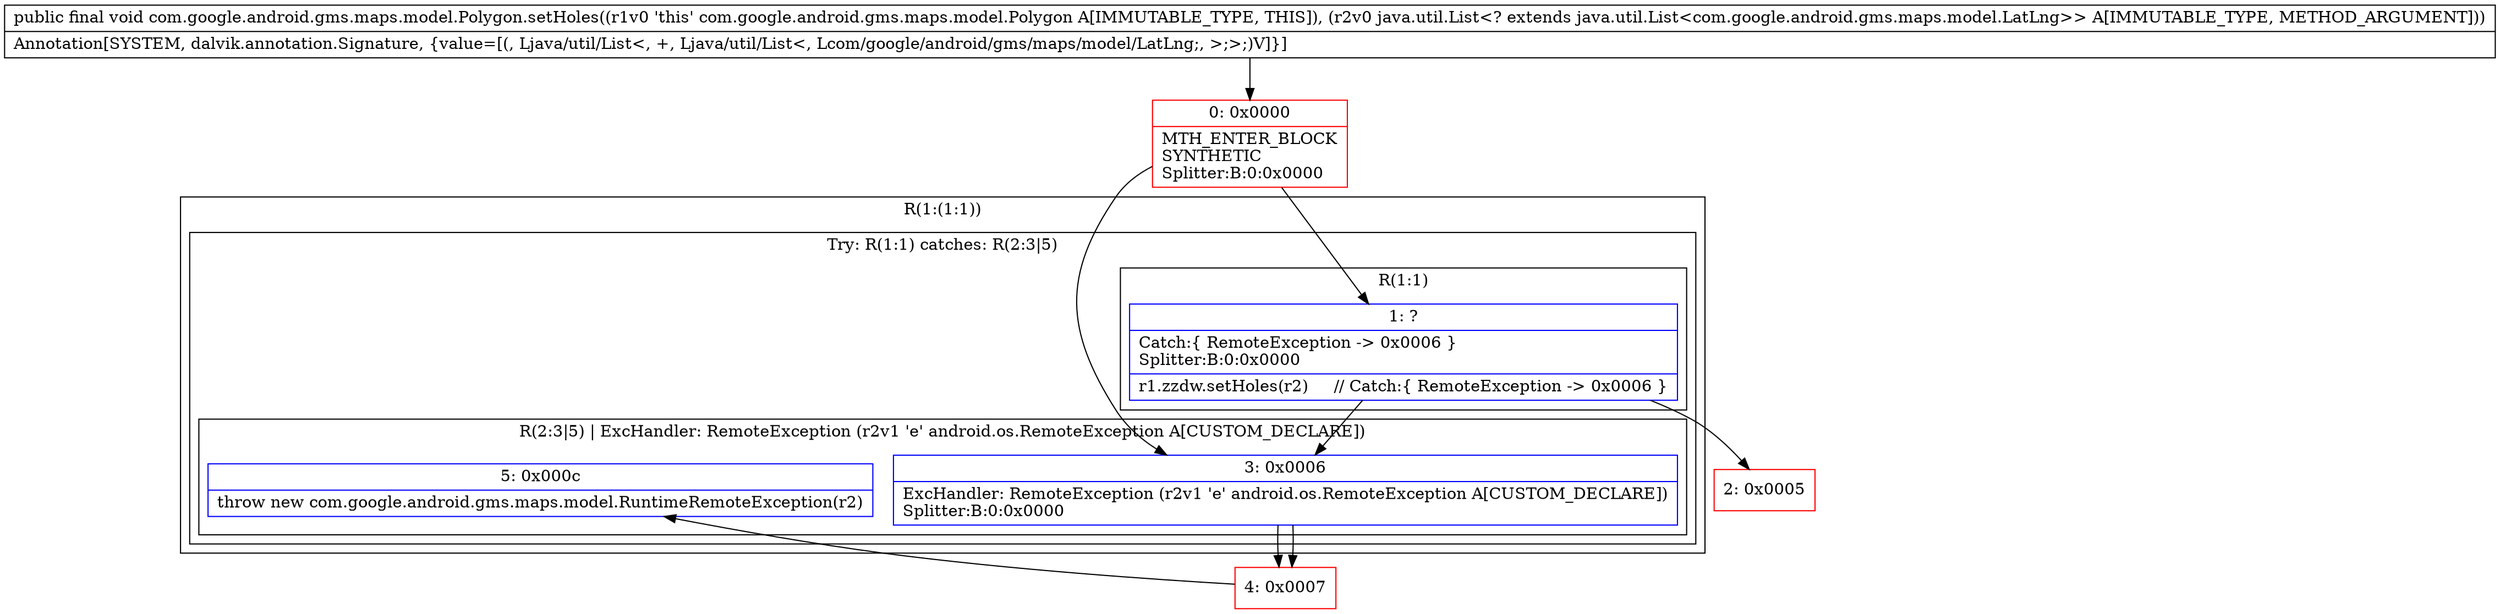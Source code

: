 digraph "CFG forcom.google.android.gms.maps.model.Polygon.setHoles(Ljava\/util\/List;)V" {
subgraph cluster_Region_1885772720 {
label = "R(1:(1:1))";
node [shape=record,color=blue];
subgraph cluster_TryCatchRegion_1777619804 {
label = "Try: R(1:1) catches: R(2:3|5)";
node [shape=record,color=blue];
subgraph cluster_Region_1979008984 {
label = "R(1:1)";
node [shape=record,color=blue];
Node_1 [shape=record,label="{1\:\ ?|Catch:\{ RemoteException \-\> 0x0006 \}\lSplitter:B:0:0x0000\l|r1.zzdw.setHoles(r2)     \/\/ Catch:\{ RemoteException \-\> 0x0006 \}\l}"];
}
subgraph cluster_Region_589597987 {
label = "R(2:3|5) | ExcHandler: RemoteException (r2v1 'e' android.os.RemoteException A[CUSTOM_DECLARE])\l";
node [shape=record,color=blue];
Node_3 [shape=record,label="{3\:\ 0x0006|ExcHandler: RemoteException (r2v1 'e' android.os.RemoteException A[CUSTOM_DECLARE])\lSplitter:B:0:0x0000\l}"];
Node_5 [shape=record,label="{5\:\ 0x000c|throw new com.google.android.gms.maps.model.RuntimeRemoteException(r2)\l}"];
}
}
}
subgraph cluster_Region_589597987 {
label = "R(2:3|5) | ExcHandler: RemoteException (r2v1 'e' android.os.RemoteException A[CUSTOM_DECLARE])\l";
node [shape=record,color=blue];
Node_3 [shape=record,label="{3\:\ 0x0006|ExcHandler: RemoteException (r2v1 'e' android.os.RemoteException A[CUSTOM_DECLARE])\lSplitter:B:0:0x0000\l}"];
Node_5 [shape=record,label="{5\:\ 0x000c|throw new com.google.android.gms.maps.model.RuntimeRemoteException(r2)\l}"];
}
Node_0 [shape=record,color=red,label="{0\:\ 0x0000|MTH_ENTER_BLOCK\lSYNTHETIC\lSplitter:B:0:0x0000\l}"];
Node_2 [shape=record,color=red,label="{2\:\ 0x0005}"];
Node_4 [shape=record,color=red,label="{4\:\ 0x0007}"];
MethodNode[shape=record,label="{public final void com.google.android.gms.maps.model.Polygon.setHoles((r1v0 'this' com.google.android.gms.maps.model.Polygon A[IMMUTABLE_TYPE, THIS]), (r2v0 java.util.List\<? extends java.util.List\<com.google.android.gms.maps.model.LatLng\>\> A[IMMUTABLE_TYPE, METHOD_ARGUMENT]))  | Annotation[SYSTEM, dalvik.annotation.Signature, \{value=[(, Ljava\/util\/List\<, +, Ljava\/util\/List\<, Lcom\/google\/android\/gms\/maps\/model\/LatLng;, \>;\>;)V]\}]\l}"];
MethodNode -> Node_0;
Node_1 -> Node_2;
Node_1 -> Node_3;
Node_3 -> Node_4;
Node_3 -> Node_4;
Node_0 -> Node_1;
Node_0 -> Node_3;
Node_4 -> Node_5;
}

